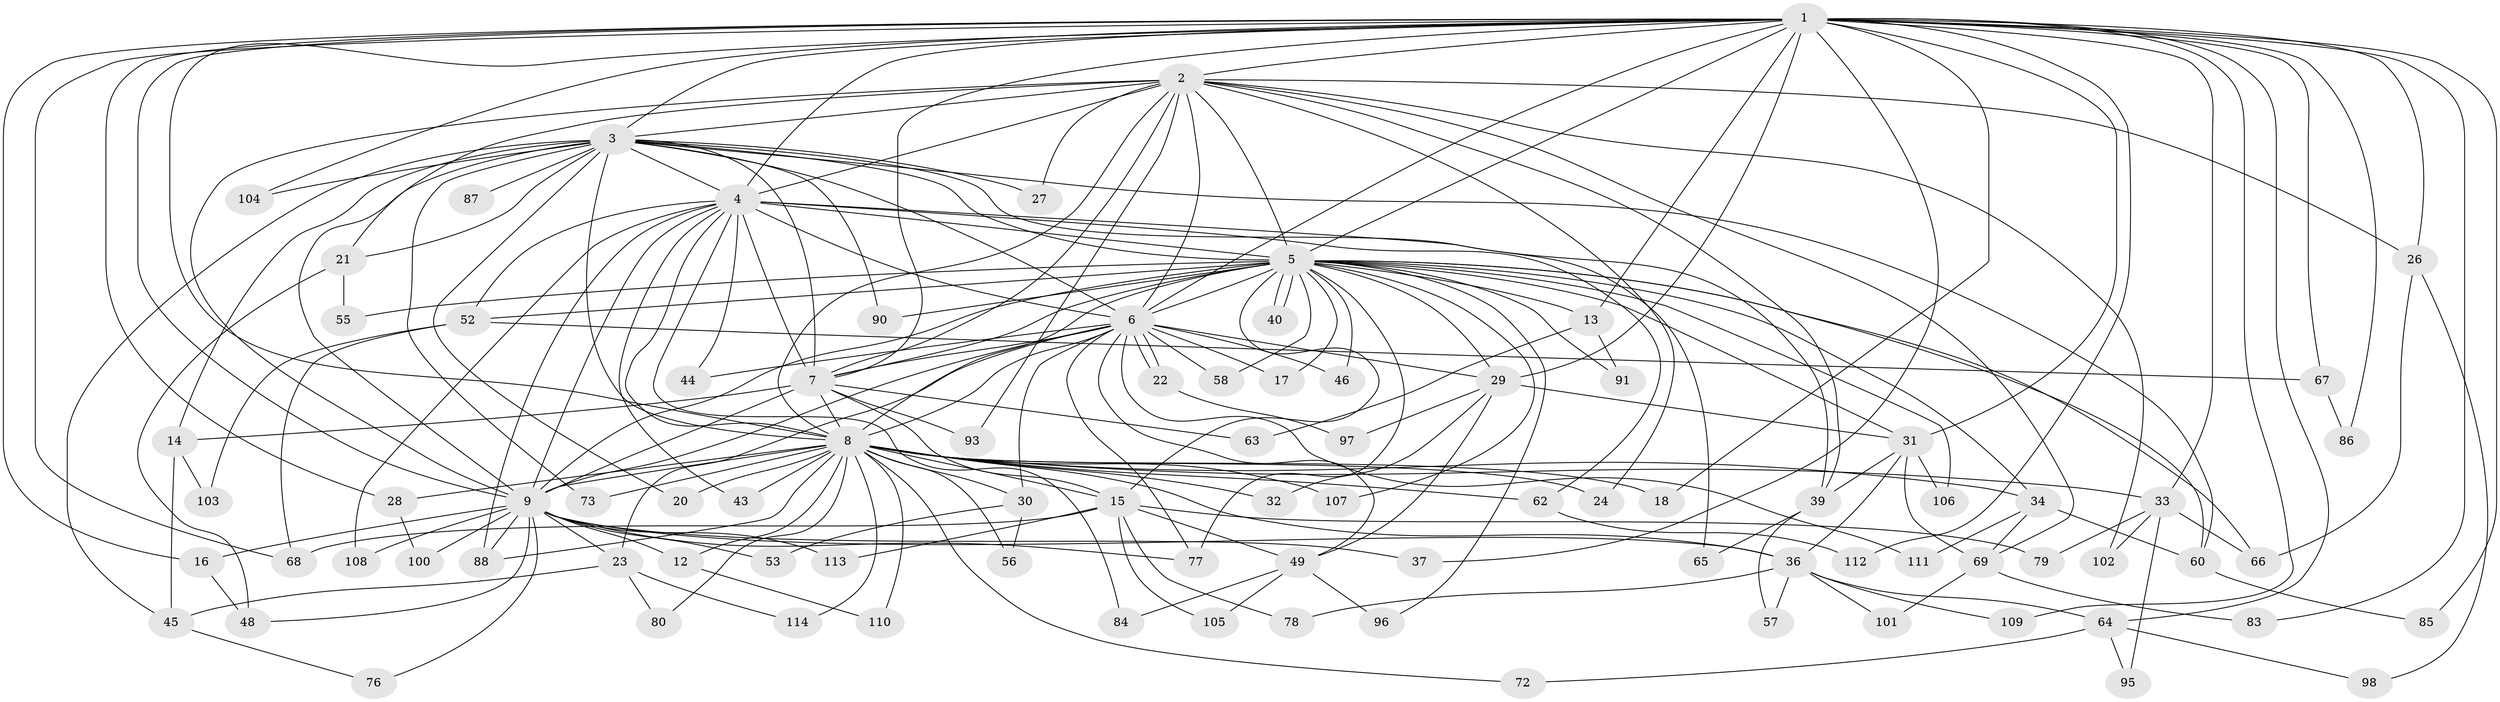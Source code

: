 // original degree distribution, {28: 0.008771929824561403, 17: 0.017543859649122806, 21: 0.008771929824561403, 31: 0.008771929824561403, 23: 0.008771929824561403, 13: 0.008771929824561403, 14: 0.008771929824561403, 24: 0.008771929824561403, 26: 0.008771929824561403, 4: 0.12280701754385964, 3: 0.16666666666666666, 7: 0.02631578947368421, 2: 0.5350877192982456, 6: 0.008771929824561403, 5: 0.05263157894736842}
// Generated by graph-tools (version 1.1) at 2025/10/02/27/25 16:10:58]
// undirected, 90 vertices, 211 edges
graph export_dot {
graph [start="1"]
  node [color=gray90,style=filled];
  1 [super="+38"];
  2 [super="+51"];
  3 [super="+54"];
  4 [super="+25"];
  5 [super="+92"];
  6 [super="+19"];
  7 [super="+11"];
  8 [super="+10"];
  9 [super="+75"];
  12;
  13;
  14;
  15 [super="+41"];
  16;
  17;
  18;
  20;
  21;
  22;
  23 [super="+47"];
  24;
  26 [super="+82"];
  27;
  28;
  29 [super="+89"];
  30;
  31 [super="+71"];
  32;
  33 [super="+35"];
  34;
  36 [super="+42"];
  37;
  39;
  40;
  43;
  44;
  45 [super="+61"];
  46;
  48 [super="+50"];
  49 [super="+59"];
  52 [super="+70"];
  53;
  55;
  56;
  57;
  58;
  60 [super="+81"];
  62;
  63;
  64;
  65;
  66;
  67;
  68;
  69 [super="+74"];
  72;
  73;
  76;
  77 [super="+99"];
  78;
  79;
  80;
  83;
  84;
  85;
  86;
  87;
  88 [super="+94"];
  90;
  91;
  93;
  95;
  96;
  97;
  98;
  100;
  101;
  102;
  103;
  104;
  105;
  106;
  107;
  108;
  109;
  110;
  111;
  112;
  113;
  114;
  1 -- 2;
  1 -- 3;
  1 -- 4;
  1 -- 5;
  1 -- 6;
  1 -- 7 [weight=2];
  1 -- 8 [weight=2];
  1 -- 9;
  1 -- 13;
  1 -- 16;
  1 -- 18 [weight=2];
  1 -- 26;
  1 -- 28;
  1 -- 29;
  1 -- 33;
  1 -- 37;
  1 -- 64;
  1 -- 67;
  1 -- 83;
  1 -- 85;
  1 -- 86;
  1 -- 104;
  1 -- 109;
  1 -- 112;
  1 -- 68;
  1 -- 31;
  2 -- 3;
  2 -- 4;
  2 -- 5;
  2 -- 6;
  2 -- 7;
  2 -- 8 [weight=2];
  2 -- 9;
  2 -- 21;
  2 -- 24;
  2 -- 26;
  2 -- 27;
  2 -- 69;
  2 -- 93;
  2 -- 102;
  2 -- 39;
  3 -- 4;
  3 -- 5 [weight=2];
  3 -- 6;
  3 -- 7;
  3 -- 8 [weight=2];
  3 -- 9;
  3 -- 14;
  3 -- 20;
  3 -- 21;
  3 -- 27;
  3 -- 45;
  3 -- 65;
  3 -- 73;
  3 -- 87 [weight=2];
  3 -- 90;
  3 -- 104;
  3 -- 60;
  4 -- 5 [weight=3];
  4 -- 6;
  4 -- 7;
  4 -- 8 [weight=2];
  4 -- 9;
  4 -- 39;
  4 -- 43;
  4 -- 44;
  4 -- 62;
  4 -- 84;
  4 -- 108;
  4 -- 52;
  4 -- 88;
  5 -- 6;
  5 -- 7;
  5 -- 8 [weight=2];
  5 -- 9;
  5 -- 13;
  5 -- 15;
  5 -- 17;
  5 -- 31;
  5 -- 34;
  5 -- 40;
  5 -- 40;
  5 -- 46;
  5 -- 52;
  5 -- 55;
  5 -- 58;
  5 -- 60;
  5 -- 66;
  5 -- 90;
  5 -- 91;
  5 -- 106;
  5 -- 107;
  5 -- 77;
  5 -- 96;
  5 -- 29;
  6 -- 7;
  6 -- 8 [weight=2];
  6 -- 9 [weight=2];
  6 -- 17;
  6 -- 22;
  6 -- 22;
  6 -- 23 [weight=2];
  6 -- 29;
  6 -- 30;
  6 -- 44;
  6 -- 46;
  6 -- 49;
  6 -- 58;
  6 -- 77;
  6 -- 111;
  7 -- 8 [weight=2];
  7 -- 9 [weight=2];
  7 -- 15;
  7 -- 93;
  7 -- 63;
  7 -- 14;
  8 -- 9 [weight=2];
  8 -- 28;
  8 -- 30;
  8 -- 32;
  8 -- 33 [weight=2];
  8 -- 80;
  8 -- 72;
  8 -- 73;
  8 -- 12;
  8 -- 18;
  8 -- 20;
  8 -- 24;
  8 -- 88;
  8 -- 34;
  8 -- 36;
  8 -- 43;
  8 -- 107;
  8 -- 110;
  8 -- 114;
  8 -- 56;
  8 -- 62;
  8 -- 15;
  9 -- 12;
  9 -- 16;
  9 -- 23;
  9 -- 37;
  9 -- 48;
  9 -- 53;
  9 -- 76;
  9 -- 77;
  9 -- 88;
  9 -- 100;
  9 -- 108;
  9 -- 113;
  9 -- 36;
  12 -- 110;
  13 -- 63;
  13 -- 91;
  14 -- 45;
  14 -- 103;
  15 -- 78;
  15 -- 79;
  15 -- 105;
  15 -- 113;
  15 -- 49;
  15 -- 68;
  16 -- 48;
  21 -- 48;
  21 -- 55;
  22 -- 97;
  23 -- 80;
  23 -- 114;
  23 -- 45;
  26 -- 98;
  26 -- 66;
  28 -- 100;
  29 -- 31;
  29 -- 32;
  29 -- 97;
  29 -- 49;
  30 -- 53;
  30 -- 56;
  31 -- 36;
  31 -- 39;
  31 -- 69;
  31 -- 106;
  33 -- 66;
  33 -- 79;
  33 -- 95;
  33 -- 102;
  34 -- 60;
  34 -- 111;
  34 -- 69;
  36 -- 101;
  36 -- 109;
  36 -- 64;
  36 -- 78;
  36 -- 57;
  39 -- 57;
  39 -- 65;
  45 -- 76;
  49 -- 96;
  49 -- 84;
  49 -- 105;
  52 -- 67;
  52 -- 103;
  52 -- 68;
  60 -- 85;
  62 -- 112;
  64 -- 72;
  64 -- 95;
  64 -- 98;
  67 -- 86;
  69 -- 101;
  69 -- 83;
}
